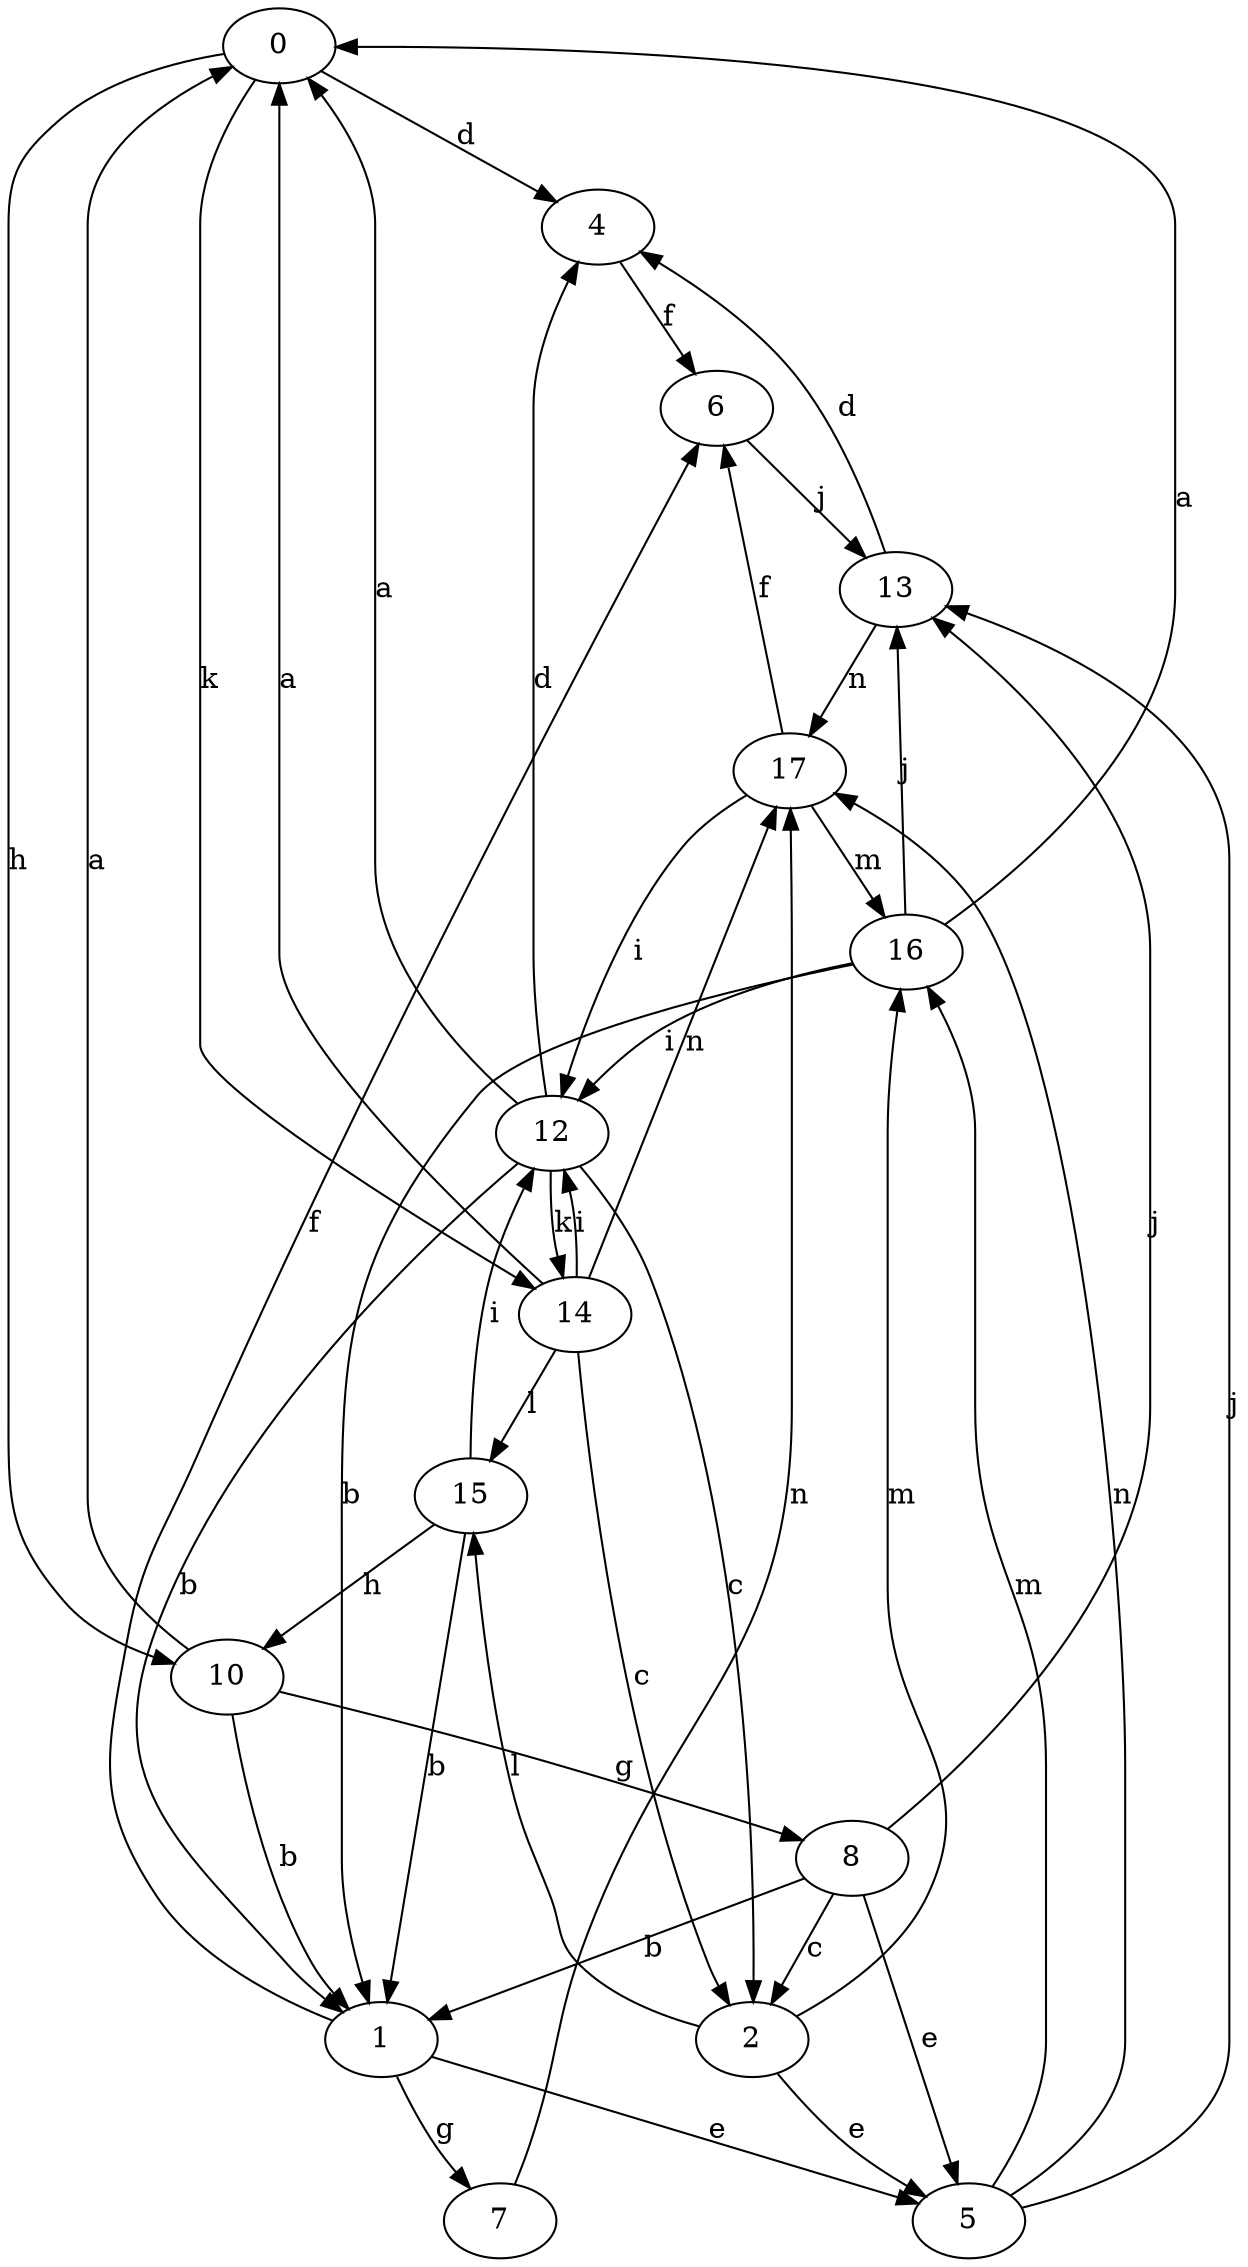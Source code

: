 strict digraph  {
0;
1;
2;
4;
5;
6;
7;
8;
10;
12;
13;
14;
15;
16;
17;
0 -> 4  [label=d];
0 -> 10  [label=h];
0 -> 14  [label=k];
1 -> 5  [label=e];
1 -> 6  [label=f];
1 -> 7  [label=g];
2 -> 5  [label=e];
2 -> 15  [label=l];
2 -> 16  [label=m];
4 -> 6  [label=f];
5 -> 13  [label=j];
5 -> 16  [label=m];
5 -> 17  [label=n];
6 -> 13  [label=j];
7 -> 17  [label=n];
8 -> 1  [label=b];
8 -> 2  [label=c];
8 -> 5  [label=e];
8 -> 13  [label=j];
10 -> 0  [label=a];
10 -> 1  [label=b];
10 -> 8  [label=g];
12 -> 0  [label=a];
12 -> 1  [label=b];
12 -> 2  [label=c];
12 -> 4  [label=d];
12 -> 14  [label=k];
13 -> 4  [label=d];
13 -> 17  [label=n];
14 -> 0  [label=a];
14 -> 2  [label=c];
14 -> 12  [label=i];
14 -> 15  [label=l];
14 -> 17  [label=n];
15 -> 1  [label=b];
15 -> 10  [label=h];
15 -> 12  [label=i];
16 -> 0  [label=a];
16 -> 1  [label=b];
16 -> 12  [label=i];
16 -> 13  [label=j];
17 -> 6  [label=f];
17 -> 12  [label=i];
17 -> 16  [label=m];
}
